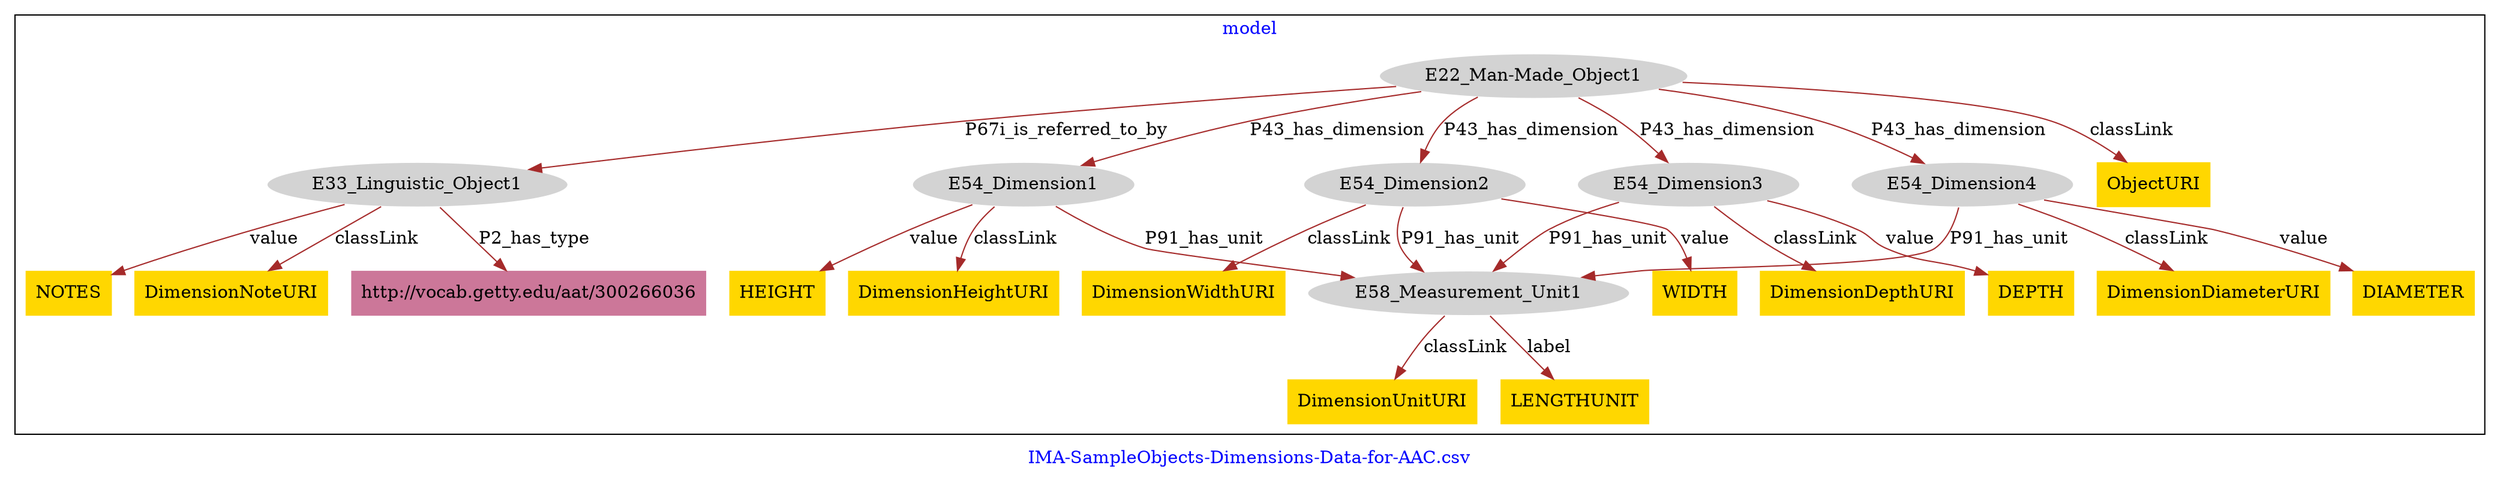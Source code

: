 digraph n0 {
fontcolor="blue"
remincross="true"
label="IMA-SampleObjects-Dimensions-Data-for-AAC.csv"
subgraph cluster {
label="model"
n2[style="filled",color="white",fillcolor="lightgray",label="E22_Man-Made_Object1"];
n3[style="filled",color="white",fillcolor="lightgray",label="E33_Linguistic_Object1"];
n4[style="filled",color="white",fillcolor="lightgray",label="E54_Dimension1"];
n5[style="filled",color="white",fillcolor="lightgray",label="E54_Dimension2"];
n6[style="filled",color="white",fillcolor="lightgray",label="E54_Dimension3"];
n7[style="filled",color="white",fillcolor="lightgray",label="E54_Dimension4"];
n8[style="filled",color="white",fillcolor="lightgray",label="E58_Measurement_Unit1"];
n9[shape="plaintext",style="filled",fillcolor="gold",label="NOTES"];
n10[shape="plaintext",style="filled",fillcolor="gold",label="DimensionNoteURI"];
n11[shape="plaintext",style="filled",fillcolor="gold",label="DimensionUnitURI"];
n12[shape="plaintext",style="filled",fillcolor="gold",label="HEIGHT"];
n13[shape="plaintext",style="filled",fillcolor="gold",label="DimensionDepthURI"];
n14[shape="plaintext",style="filled",fillcolor="gold",label="WIDTH"];
n15[shape="plaintext",style="filled",fillcolor="gold",label="DimensionHeightURI"];
n16[shape="plaintext",style="filled",fillcolor="gold",label="DimensionDiameterURI"];
n17[shape="plaintext",style="filled",fillcolor="gold",label="ObjectURI"];
n18[shape="plaintext",style="filled",fillcolor="gold",label="DimensionWidthURI"];
n19[shape="plaintext",style="filled",fillcolor="gold",label="DEPTH"];
n20[shape="plaintext",style="filled",fillcolor="gold",label="DIAMETER"];
n21[shape="plaintext",style="filled",fillcolor="gold",label="LENGTHUNIT"];
n22[shape="plaintext",style="filled",fillcolor="#CC7799",label="http://vocab.getty.edu/aat/300266036"];
}
n2 -> n3[color="brown",fontcolor="black",label="P67i_is_referred_to_by"]
n2 -> n4[color="brown",fontcolor="black",label="P43_has_dimension"]
n2 -> n5[color="brown",fontcolor="black",label="P43_has_dimension"]
n2 -> n6[color="brown",fontcolor="black",label="P43_has_dimension"]
n2 -> n7[color="brown",fontcolor="black",label="P43_has_dimension"]
n4 -> n8[color="brown",fontcolor="black",label="P91_has_unit"]
n3 -> n9[color="brown",fontcolor="black",label="value"]
n3 -> n10[color="brown",fontcolor="black",label="classLink"]
n8 -> n11[color="brown",fontcolor="black",label="classLink"]
n4 -> n12[color="brown",fontcolor="black",label="value"]
n6 -> n13[color="brown",fontcolor="black",label="classLink"]
n5 -> n14[color="brown",fontcolor="black",label="value"]
n4 -> n15[color="brown",fontcolor="black",label="classLink"]
n7 -> n16[color="brown",fontcolor="black",label="classLink"]
n2 -> n17[color="brown",fontcolor="black",label="classLink"]
n5 -> n18[color="brown",fontcolor="black",label="classLink"]
n6 -> n19[color="brown",fontcolor="black",label="value"]
n7 -> n20[color="brown",fontcolor="black",label="value"]
n8 -> n21[color="brown",fontcolor="black",label="label"]
n7 -> n8[color="brown",fontcolor="black",label="P91_has_unit"]
n5 -> n8[color="brown",fontcolor="black",label="P91_has_unit"]
n3 -> n22[color="brown",fontcolor="black",label="P2_has_type"]
n6 -> n8[color="brown",fontcolor="black",label="P91_has_unit"]
}
